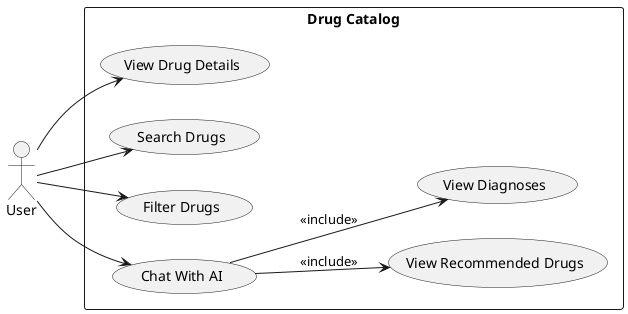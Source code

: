 @startuml Drug Catalog Use Case
left to right direction

actor User

rectangle "Drug Catalog" {
    usecase "View Drug Details" as UC1
    usecase "Search Drugs" as UC2
    usecase "Filter Drugs" as UC3
    usecase "Chat With AI" as UC4
    usecase "View Recommended Drugs" as UC5
    usecase "View Diagnoses" as UC6
}

User --> UC1
User --> UC2
User --> UC3
User --> UC4

UC4 --> UC5 : <<include>>
UC4 --> UC6 : <<include>>
@enduml